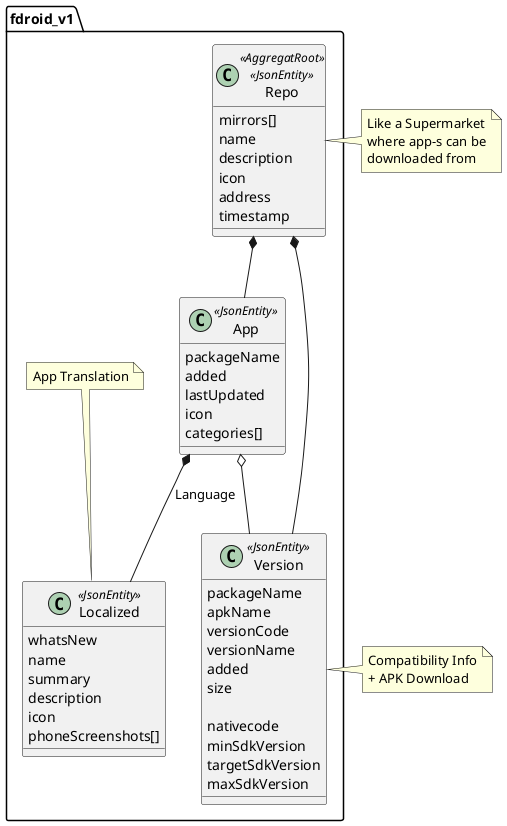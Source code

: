 @startuml
note "Like a Supermarket\nwhere app-s can be\ndownloaded from" as NoteRepo
class fdroid_v1.Repo <<AggregatRoot>><<JsonEntity>> {
  mirrors[]
  name
  description
  icon
  address
  timestamp
}
class fdroid_v1.App <<JsonEntity>> {
  packageName
  added
  lastUpdated
  icon
  categories[]
}

note "Compatibility Info\n+ APK Download" as NoteVersion
class fdroid_v1.Version <<JsonEntity>> {
  packageName
  apkName
  versionCode
  versionName
  added
  size

  nativecode
  minSdkVersion
  targetSdkVersion
  maxSdkVersion
}

note "App Translation" as fdroid_v1.NoteLocalized
class fdroid_v1.Localized <<JsonEntity>> {
  whatsNew
  name
  summary
  description
  icon
  phoneScreenshots[]

}

fdroid_v1.Repo *-- fdroid_v1.App
fdroid_v1.App *-- fdroid_v1.Localized : Language
fdroid_v1.Repo *-- fdroid_v1.Version
fdroid_v1.App o-- fdroid_v1.Version

fdroid_v1.Repo . NoteRepo
fdroid_v1.NoteLocalized .. fdroid_v1.Localized
fdroid_v1.Version - NoteVersion
@enduml